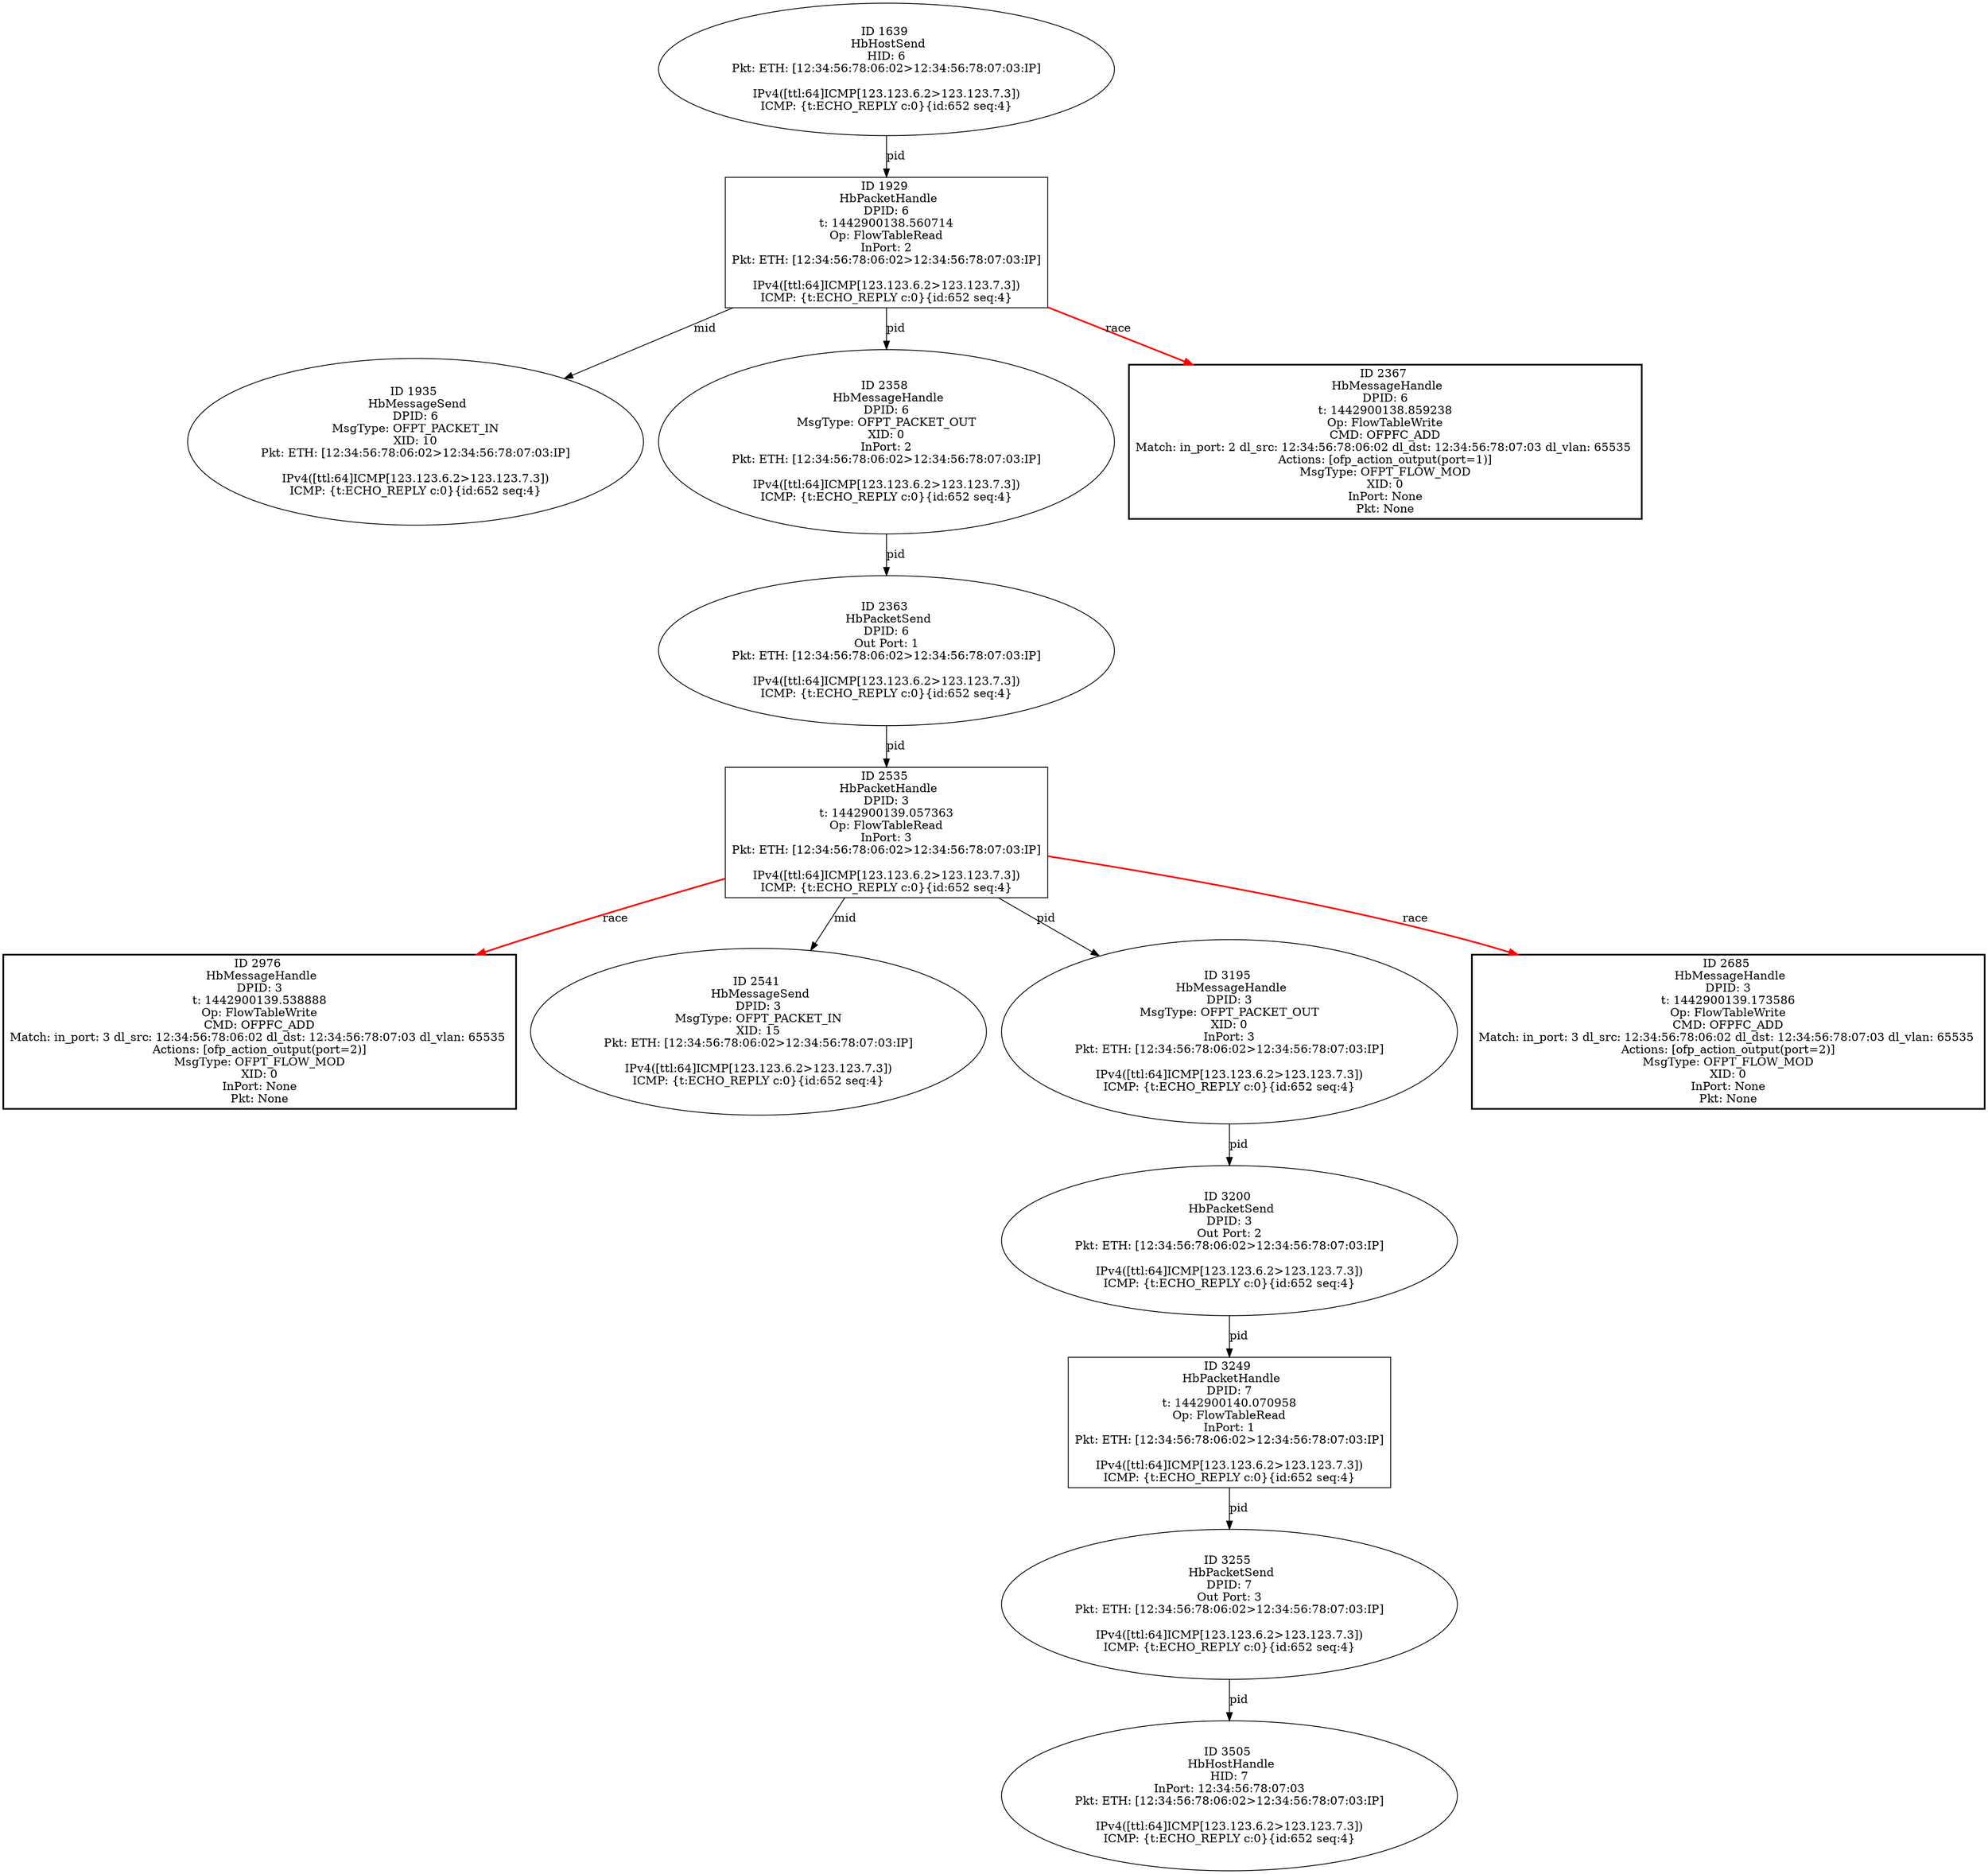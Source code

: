 strict digraph G {
3200 [shape=oval, event=<hb_events.HbPacketSend object at 0x108276990>, label="ID 3200 
 HbPacketSend
DPID: 3
Out Port: 2
Pkt: ETH: [12:34:56:78:06:02>12:34:56:78:07:03:IP]

IPv4([ttl:64]ICMP[123.123.6.2>123.123.7.3])
ICMP: {t:ECHO_REPLY c:0}{id:652 seq:4}"];
2976 [shape=box, style=bold, event=<hb_events.HbMessageHandle object at 0x1081938d0>, label="ID 2976 
 HbMessageHandle
DPID: 3
t: 1442900139.538888
Op: FlowTableWrite
CMD: OFPFC_ADD
Match: in_port: 3 dl_src: 12:34:56:78:06:02 dl_dst: 12:34:56:78:07:03 dl_vlan: 65535 
Actions: [ofp_action_output(port=2)]
MsgType: OFPT_FLOW_MOD
XID: 0
InPort: None
Pkt: None"];
2363 [shape=oval, event=<hb_events.HbPacketSend object at 0x107be3910>, label="ID 2363 
 HbPacketSend
DPID: 6
Out Port: 1
Pkt: ETH: [12:34:56:78:06:02>12:34:56:78:07:03:IP]

IPv4([ttl:64]ICMP[123.123.6.2>123.123.7.3])
ICMP: {t:ECHO_REPLY c:0}{id:652 seq:4}"];
2535 [shape=box, event=<hb_events.HbPacketHandle object at 0x107d3d910>, label="ID 2535 
 HbPacketHandle
DPID: 3
t: 1442900139.057363
Op: FlowTableRead
InPort: 3
Pkt: ETH: [12:34:56:78:06:02>12:34:56:78:07:03:IP]

IPv4([ttl:64]ICMP[123.123.6.2>123.123.7.3])
ICMP: {t:ECHO_REPLY c:0}{id:652 seq:4}"];
1929 [shape=box, event=<hb_events.HbPacketHandle object at 0x107b7af50>, label="ID 1929 
 HbPacketHandle
DPID: 6
t: 1442900138.560714
Op: FlowTableRead
InPort: 2
Pkt: ETH: [12:34:56:78:06:02>12:34:56:78:07:03:IP]

IPv4([ttl:64]ICMP[123.123.6.2>123.123.7.3])
ICMP: {t:ECHO_REPLY c:0}{id:652 seq:4}"];
1639 [shape=oval, event=<hb_events.HbHostSend object at 0x107a20290>, label="ID 1639 
 HbHostSend
HID: 6
Pkt: ETH: [12:34:56:78:06:02>12:34:56:78:07:03:IP]

IPv4([ttl:64]ICMP[123.123.6.2>123.123.7.3])
ICMP: {t:ECHO_REPLY c:0}{id:652 seq:4}"];
2541 [shape=oval, event=<hb_events.HbMessageSend object at 0x107d4a1d0>, label="ID 2541 
 HbMessageSend
DPID: 3
MsgType: OFPT_PACKET_IN
XID: 15
Pkt: ETH: [12:34:56:78:06:02>12:34:56:78:07:03:IP]

IPv4([ttl:64]ICMP[123.123.6.2>123.123.7.3])
ICMP: {t:ECHO_REPLY c:0}{id:652 seq:4}"];
1935 [shape=oval, event=<hb_events.HbMessageSend object at 0x107b7f750>, label="ID 1935 
 HbMessageSend
DPID: 6
MsgType: OFPT_PACKET_IN
XID: 10
Pkt: ETH: [12:34:56:78:06:02>12:34:56:78:07:03:IP]

IPv4([ttl:64]ICMP[123.123.6.2>123.123.7.3])
ICMP: {t:ECHO_REPLY c:0}{id:652 seq:4}"];
3249 [shape=box, event=<hb_events.HbPacketHandle object at 0x1082dd6d0>, label="ID 3249 
 HbPacketHandle
DPID: 7
t: 1442900140.070958
Op: FlowTableRead
InPort: 1
Pkt: ETH: [12:34:56:78:06:02>12:34:56:78:07:03:IP]

IPv4([ttl:64]ICMP[123.123.6.2>123.123.7.3])
ICMP: {t:ECHO_REPLY c:0}{id:652 seq:4}"];
2358 [shape=oval, event=<hb_events.HbMessageHandle object at 0x107bdd450>, label="ID 2358 
 HbMessageHandle
DPID: 6
MsgType: OFPT_PACKET_OUT
XID: 0
InPort: 2
Pkt: ETH: [12:34:56:78:06:02>12:34:56:78:07:03:IP]

IPv4([ttl:64]ICMP[123.123.6.2>123.123.7.3])
ICMP: {t:ECHO_REPLY c:0}{id:652 seq:4}"];
3255 [shape=oval, event=<hb_events.HbPacketSend object at 0x1082bbc90>, label="ID 3255 
 HbPacketSend
DPID: 7
Out Port: 3
Pkt: ETH: [12:34:56:78:06:02>12:34:56:78:07:03:IP]

IPv4([ttl:64]ICMP[123.123.6.2>123.123.7.3])
ICMP: {t:ECHO_REPLY c:0}{id:652 seq:4}"];
3505 [shape=oval, event=<hb_events.HbHostHandle object at 0x1083d7d90>, label="ID 3505 
 HbHostHandle
HID: 7
InPort: 12:34:56:78:07:03
Pkt: ETH: [12:34:56:78:06:02>12:34:56:78:07:03:IP]

IPv4([ttl:64]ICMP[123.123.6.2>123.123.7.3])
ICMP: {t:ECHO_REPLY c:0}{id:652 seq:4}"];
3195 [shape=oval, event=<hb_events.HbMessageHandle object at 0x108276490>, label="ID 3195 
 HbMessageHandle
DPID: 3
MsgType: OFPT_PACKET_OUT
XID: 0
InPort: 3
Pkt: ETH: [12:34:56:78:06:02>12:34:56:78:07:03:IP]

IPv4([ttl:64]ICMP[123.123.6.2>123.123.7.3])
ICMP: {t:ECHO_REPLY c:0}{id:652 seq:4}"];
2685 [shape=box, style=bold, event=<hb_events.HbMessageHandle object at 0x107ed2850>, label="ID 2685 
 HbMessageHandle
DPID: 3
t: 1442900139.173586
Op: FlowTableWrite
CMD: OFPFC_ADD
Match: in_port: 3 dl_src: 12:34:56:78:06:02 dl_dst: 12:34:56:78:07:03 dl_vlan: 65535 
Actions: [ofp_action_output(port=2)]
MsgType: OFPT_FLOW_MOD
XID: 0
InPort: None
Pkt: None"];
2367 [shape=box, style=bold, event=<hb_events.HbMessageHandle object at 0x107cae150>, label="ID 2367 
 HbMessageHandle
DPID: 6
t: 1442900138.859238
Op: FlowTableWrite
CMD: OFPFC_ADD
Match: in_port: 2 dl_src: 12:34:56:78:06:02 dl_dst: 12:34:56:78:07:03 dl_vlan: 65535 
Actions: [ofp_action_output(port=1)]
MsgType: OFPT_FLOW_MOD
XID: 0
InPort: None
Pkt: None"];
3200 -> 3249  [rel=pid, label=pid];
3195 -> 3200  [rel=pid, label=pid];
1639 -> 1929  [rel=pid, label=pid];
1929 -> 2367  [harmful=True, color=red, style=bold, rel=race, label=race];
1929 -> 2358  [rel=pid, label=pid];
1929 -> 1935  [rel=mid, label=mid];
2535 -> 2976  [harmful=True, color=red, style=bold, rel=race, label=race];
2535 -> 3195  [rel=pid, label=pid];
2535 -> 2541  [rel=mid, label=mid];
2535 -> 2685  [harmful=True, color=red, style=bold, rel=race, label=race];
3249 -> 3255  [rel=pid, label=pid];
2358 -> 2363  [rel=pid, label=pid];
3255 -> 3505  [rel=pid, label=pid];
2363 -> 2535  [rel=pid, label=pid];
}
